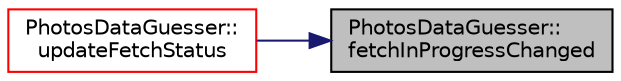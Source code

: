 digraph "PhotosDataGuesser::fetchInProgressChanged"
{
 // LATEX_PDF_SIZE
  edge [fontname="Helvetica",fontsize="10",labelfontname="Helvetica",labelfontsize="10"];
  node [fontname="Helvetica",fontsize="10",shape=record];
  rankdir="RL";
  Node1 [label="PhotosDataGuesser::\lfetchInProgressChanged",height=0.2,width=0.4,color="black", fillcolor="grey75", style="filled", fontcolor="black",tooltip=" "];
  Node1 -> Node2 [dir="back",color="midnightblue",fontsize="10",style="solid",fontname="Helvetica"];
  Node2 [label="PhotosDataGuesser::\lupdateFetchStatus",height=0.2,width=0.4,color="red", fillcolor="white", style="filled",URL="$class_photos_data_guesser.html#a4778b291708ab86102e93e49ea66fc5e",tooltip=" "];
}
